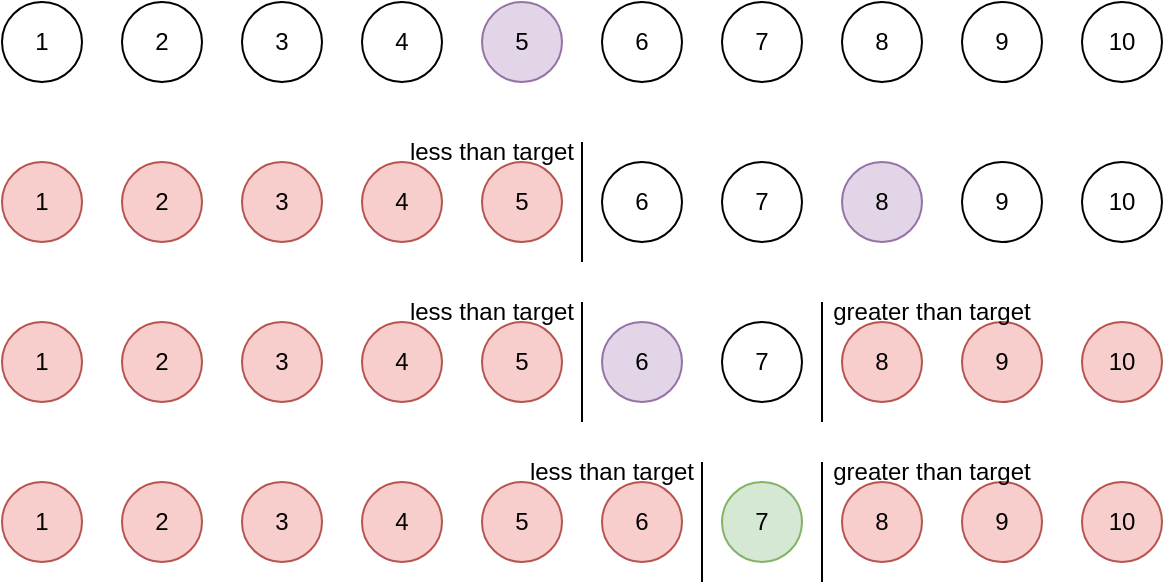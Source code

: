 <mxfile version="22.1.3" type="github">
  <diagram name="Страница — 1" id="-Mb3N3on5jL_Ctk4OJZz">
    <mxGraphModel dx="1434" dy="759" grid="1" gridSize="10" guides="1" tooltips="1" connect="1" arrows="1" fold="1" page="1" pageScale="1" pageWidth="827" pageHeight="1169" math="0" shadow="0">
      <root>
        <mxCell id="0" />
        <mxCell id="1" parent="0" />
        <mxCell id="nH0fo-J4TO6rGg2U-z5u-1" value="1" style="ellipse;whiteSpace=wrap;html=1;aspect=fixed;" vertex="1" parent="1">
          <mxGeometry width="40" height="40" as="geometry" />
        </mxCell>
        <mxCell id="nH0fo-J4TO6rGg2U-z5u-2" value="2" style="ellipse;whiteSpace=wrap;html=1;aspect=fixed;" vertex="1" parent="1">
          <mxGeometry x="60" width="40" height="40" as="geometry" />
        </mxCell>
        <mxCell id="nH0fo-J4TO6rGg2U-z5u-3" value="3" style="ellipse;whiteSpace=wrap;html=1;aspect=fixed;" vertex="1" parent="1">
          <mxGeometry x="120" width="40" height="40" as="geometry" />
        </mxCell>
        <mxCell id="nH0fo-J4TO6rGg2U-z5u-4" value="4" style="ellipse;whiteSpace=wrap;html=1;aspect=fixed;" vertex="1" parent="1">
          <mxGeometry x="180" width="40" height="40" as="geometry" />
        </mxCell>
        <mxCell id="nH0fo-J4TO6rGg2U-z5u-5" value="5" style="ellipse;whiteSpace=wrap;html=1;aspect=fixed;fillColor=#e1d5e7;strokeColor=#9673a6;" vertex="1" parent="1">
          <mxGeometry x="240" width="40" height="40" as="geometry" />
        </mxCell>
        <mxCell id="nH0fo-J4TO6rGg2U-z5u-6" value="6" style="ellipse;whiteSpace=wrap;html=1;aspect=fixed;" vertex="1" parent="1">
          <mxGeometry x="300" width="40" height="40" as="geometry" />
        </mxCell>
        <mxCell id="nH0fo-J4TO6rGg2U-z5u-7" value="7" style="ellipse;whiteSpace=wrap;html=1;aspect=fixed;" vertex="1" parent="1">
          <mxGeometry x="360" width="40" height="40" as="geometry" />
        </mxCell>
        <mxCell id="nH0fo-J4TO6rGg2U-z5u-8" value="8" style="ellipse;whiteSpace=wrap;html=1;aspect=fixed;" vertex="1" parent="1">
          <mxGeometry x="420" width="40" height="40" as="geometry" />
        </mxCell>
        <mxCell id="nH0fo-J4TO6rGg2U-z5u-9" value="9" style="ellipse;whiteSpace=wrap;html=1;aspect=fixed;" vertex="1" parent="1">
          <mxGeometry x="480" width="40" height="40" as="geometry" />
        </mxCell>
        <mxCell id="nH0fo-J4TO6rGg2U-z5u-10" value="10" style="ellipse;whiteSpace=wrap;html=1;aspect=fixed;" vertex="1" parent="1">
          <mxGeometry x="540" width="40" height="40" as="geometry" />
        </mxCell>
        <mxCell id="nH0fo-J4TO6rGg2U-z5u-11" value="1" style="ellipse;whiteSpace=wrap;html=1;aspect=fixed;fillColor=#f8cecc;strokeColor=#b85450;" vertex="1" parent="1">
          <mxGeometry y="80" width="40" height="40" as="geometry" />
        </mxCell>
        <mxCell id="nH0fo-J4TO6rGg2U-z5u-12" value="2" style="ellipse;whiteSpace=wrap;html=1;aspect=fixed;fillColor=#f8cecc;strokeColor=#b85450;" vertex="1" parent="1">
          <mxGeometry x="60" y="80" width="40" height="40" as="geometry" />
        </mxCell>
        <mxCell id="nH0fo-J4TO6rGg2U-z5u-13" value="3" style="ellipse;whiteSpace=wrap;html=1;aspect=fixed;fillColor=#f8cecc;strokeColor=#b85450;" vertex="1" parent="1">
          <mxGeometry x="120" y="80" width="40" height="40" as="geometry" />
        </mxCell>
        <mxCell id="nH0fo-J4TO6rGg2U-z5u-14" value="4" style="ellipse;whiteSpace=wrap;html=1;aspect=fixed;fillColor=#f8cecc;strokeColor=#b85450;" vertex="1" parent="1">
          <mxGeometry x="180" y="80" width="40" height="40" as="geometry" />
        </mxCell>
        <mxCell id="nH0fo-J4TO6rGg2U-z5u-15" value="5" style="ellipse;whiteSpace=wrap;html=1;aspect=fixed;fillColor=#f8cecc;strokeColor=#b85450;" vertex="1" parent="1">
          <mxGeometry x="240" y="80" width="40" height="40" as="geometry" />
        </mxCell>
        <mxCell id="nH0fo-J4TO6rGg2U-z5u-16" value="6" style="ellipse;whiteSpace=wrap;html=1;aspect=fixed;" vertex="1" parent="1">
          <mxGeometry x="300" y="80" width="40" height="40" as="geometry" />
        </mxCell>
        <mxCell id="nH0fo-J4TO6rGg2U-z5u-17" value="7" style="ellipse;whiteSpace=wrap;html=1;aspect=fixed;" vertex="1" parent="1">
          <mxGeometry x="360" y="80" width="40" height="40" as="geometry" />
        </mxCell>
        <mxCell id="nH0fo-J4TO6rGg2U-z5u-18" value="8" style="ellipse;whiteSpace=wrap;html=1;aspect=fixed;fillColor=#e1d5e7;strokeColor=#9673a6;" vertex="1" parent="1">
          <mxGeometry x="420" y="80" width="40" height="40" as="geometry" />
        </mxCell>
        <mxCell id="nH0fo-J4TO6rGg2U-z5u-19" value="9" style="ellipse;whiteSpace=wrap;html=1;aspect=fixed;" vertex="1" parent="1">
          <mxGeometry x="480" y="80" width="40" height="40" as="geometry" />
        </mxCell>
        <mxCell id="nH0fo-J4TO6rGg2U-z5u-20" value="10" style="ellipse;whiteSpace=wrap;html=1;aspect=fixed;" vertex="1" parent="1">
          <mxGeometry x="540" y="80" width="40" height="40" as="geometry" />
        </mxCell>
        <mxCell id="nH0fo-J4TO6rGg2U-z5u-21" value="1" style="ellipse;whiteSpace=wrap;html=1;aspect=fixed;fillColor=#f8cecc;strokeColor=#b85450;" vertex="1" parent="1">
          <mxGeometry y="160" width="40" height="40" as="geometry" />
        </mxCell>
        <mxCell id="nH0fo-J4TO6rGg2U-z5u-22" value="2" style="ellipse;whiteSpace=wrap;html=1;aspect=fixed;fillColor=#f8cecc;strokeColor=#b85450;" vertex="1" parent="1">
          <mxGeometry x="60" y="160" width="40" height="40" as="geometry" />
        </mxCell>
        <mxCell id="nH0fo-J4TO6rGg2U-z5u-23" value="3" style="ellipse;whiteSpace=wrap;html=1;aspect=fixed;fillColor=#f8cecc;strokeColor=#b85450;" vertex="1" parent="1">
          <mxGeometry x="120" y="160" width="40" height="40" as="geometry" />
        </mxCell>
        <mxCell id="nH0fo-J4TO6rGg2U-z5u-24" value="4" style="ellipse;whiteSpace=wrap;html=1;aspect=fixed;fillColor=#f8cecc;strokeColor=#b85450;" vertex="1" parent="1">
          <mxGeometry x="180" y="160" width="40" height="40" as="geometry" />
        </mxCell>
        <mxCell id="nH0fo-J4TO6rGg2U-z5u-25" value="5" style="ellipse;whiteSpace=wrap;html=1;aspect=fixed;fillColor=#f8cecc;strokeColor=#b85450;" vertex="1" parent="1">
          <mxGeometry x="240" y="160" width="40" height="40" as="geometry" />
        </mxCell>
        <mxCell id="nH0fo-J4TO6rGg2U-z5u-26" value="6" style="ellipse;whiteSpace=wrap;html=1;aspect=fixed;fillColor=#e1d5e7;strokeColor=#9673a6;" vertex="1" parent="1">
          <mxGeometry x="300" y="160" width="40" height="40" as="geometry" />
        </mxCell>
        <mxCell id="nH0fo-J4TO6rGg2U-z5u-27" value="7" style="ellipse;whiteSpace=wrap;html=1;aspect=fixed;" vertex="1" parent="1">
          <mxGeometry x="360" y="160" width="40" height="40" as="geometry" />
        </mxCell>
        <mxCell id="nH0fo-J4TO6rGg2U-z5u-28" value="8" style="ellipse;whiteSpace=wrap;html=1;aspect=fixed;fillColor=#f8cecc;strokeColor=#b85450;" vertex="1" parent="1">
          <mxGeometry x="420" y="160" width="40" height="40" as="geometry" />
        </mxCell>
        <mxCell id="nH0fo-J4TO6rGg2U-z5u-29" value="9" style="ellipse;whiteSpace=wrap;html=1;aspect=fixed;fillColor=#f8cecc;strokeColor=#b85450;" vertex="1" parent="1">
          <mxGeometry x="480" y="160" width="40" height="40" as="geometry" />
        </mxCell>
        <mxCell id="nH0fo-J4TO6rGg2U-z5u-30" value="10" style="ellipse;whiteSpace=wrap;html=1;aspect=fixed;fillColor=#f8cecc;strokeColor=#b85450;" vertex="1" parent="1">
          <mxGeometry x="540" y="160" width="40" height="40" as="geometry" />
        </mxCell>
        <mxCell id="nH0fo-J4TO6rGg2U-z5u-31" value="1" style="ellipse;whiteSpace=wrap;html=1;aspect=fixed;fillColor=#f8cecc;strokeColor=#b85450;" vertex="1" parent="1">
          <mxGeometry y="240" width="40" height="40" as="geometry" />
        </mxCell>
        <mxCell id="nH0fo-J4TO6rGg2U-z5u-32" value="2" style="ellipse;whiteSpace=wrap;html=1;aspect=fixed;fillColor=#f8cecc;strokeColor=#b85450;" vertex="1" parent="1">
          <mxGeometry x="60" y="240" width="40" height="40" as="geometry" />
        </mxCell>
        <mxCell id="nH0fo-J4TO6rGg2U-z5u-33" value="3" style="ellipse;whiteSpace=wrap;html=1;aspect=fixed;fillColor=#f8cecc;strokeColor=#b85450;" vertex="1" parent="1">
          <mxGeometry x="120" y="240" width="40" height="40" as="geometry" />
        </mxCell>
        <mxCell id="nH0fo-J4TO6rGg2U-z5u-34" value="4" style="ellipse;whiteSpace=wrap;html=1;aspect=fixed;fillColor=#f8cecc;strokeColor=#b85450;" vertex="1" parent="1">
          <mxGeometry x="180" y="240" width="40" height="40" as="geometry" />
        </mxCell>
        <mxCell id="nH0fo-J4TO6rGg2U-z5u-35" value="5" style="ellipse;whiteSpace=wrap;html=1;aspect=fixed;fillColor=#f8cecc;strokeColor=#b85450;" vertex="1" parent="1">
          <mxGeometry x="240" y="240" width="40" height="40" as="geometry" />
        </mxCell>
        <mxCell id="nH0fo-J4TO6rGg2U-z5u-36" value="6" style="ellipse;whiteSpace=wrap;html=1;aspect=fixed;fillColor=#f8cecc;strokeColor=#b85450;" vertex="1" parent="1">
          <mxGeometry x="300" y="240" width="40" height="40" as="geometry" />
        </mxCell>
        <mxCell id="nH0fo-J4TO6rGg2U-z5u-37" value="7" style="ellipse;whiteSpace=wrap;html=1;aspect=fixed;fillColor=#d5e8d4;strokeColor=#82b366;" vertex="1" parent="1">
          <mxGeometry x="360" y="240" width="40" height="40" as="geometry" />
        </mxCell>
        <mxCell id="nH0fo-J4TO6rGg2U-z5u-38" value="8" style="ellipse;whiteSpace=wrap;html=1;aspect=fixed;fillColor=#f8cecc;strokeColor=#b85450;" vertex="1" parent="1">
          <mxGeometry x="420" y="240" width="40" height="40" as="geometry" />
        </mxCell>
        <mxCell id="nH0fo-J4TO6rGg2U-z5u-39" value="9" style="ellipse;whiteSpace=wrap;html=1;aspect=fixed;fillColor=#f8cecc;strokeColor=#b85450;" vertex="1" parent="1">
          <mxGeometry x="480" y="240" width="40" height="40" as="geometry" />
        </mxCell>
        <mxCell id="nH0fo-J4TO6rGg2U-z5u-40" value="10" style="ellipse;whiteSpace=wrap;html=1;aspect=fixed;fillColor=#f8cecc;strokeColor=#b85450;" vertex="1" parent="1">
          <mxGeometry x="540" y="240" width="40" height="40" as="geometry" />
        </mxCell>
        <mxCell id="nH0fo-J4TO6rGg2U-z5u-48" value="" style="endArrow=none;html=1;rounded=0;" edge="1" parent="1">
          <mxGeometry width="50" height="50" relative="1" as="geometry">
            <mxPoint x="290" y="130" as="sourcePoint" />
            <mxPoint x="290" y="70" as="targetPoint" />
          </mxGeometry>
        </mxCell>
        <mxCell id="nH0fo-J4TO6rGg2U-z5u-49" value="less than target" style="text;html=1;strokeColor=none;fillColor=none;align=center;verticalAlign=middle;whiteSpace=wrap;rounded=0;" vertex="1" parent="1">
          <mxGeometry x="200" y="70" width="90" height="10" as="geometry" />
        </mxCell>
        <mxCell id="nH0fo-J4TO6rGg2U-z5u-50" value="" style="endArrow=none;html=1;rounded=0;" edge="1" parent="1">
          <mxGeometry width="50" height="50" relative="1" as="geometry">
            <mxPoint x="290" y="210" as="sourcePoint" />
            <mxPoint x="290" y="150" as="targetPoint" />
          </mxGeometry>
        </mxCell>
        <mxCell id="nH0fo-J4TO6rGg2U-z5u-51" value="less than target" style="text;html=1;strokeColor=none;fillColor=none;align=center;verticalAlign=middle;whiteSpace=wrap;rounded=0;" vertex="1" parent="1">
          <mxGeometry x="200" y="150" width="90" height="10" as="geometry" />
        </mxCell>
        <mxCell id="nH0fo-J4TO6rGg2U-z5u-52" value="" style="endArrow=none;html=1;rounded=0;" edge="1" parent="1">
          <mxGeometry width="50" height="50" relative="1" as="geometry">
            <mxPoint x="350" y="290" as="sourcePoint" />
            <mxPoint x="350" y="230" as="targetPoint" />
          </mxGeometry>
        </mxCell>
        <mxCell id="nH0fo-J4TO6rGg2U-z5u-53" value="less than target" style="text;html=1;strokeColor=none;fillColor=none;align=center;verticalAlign=middle;whiteSpace=wrap;rounded=0;" vertex="1" parent="1">
          <mxGeometry x="260" y="230" width="90" height="10" as="geometry" />
        </mxCell>
        <mxCell id="nH0fo-J4TO6rGg2U-z5u-54" value="" style="endArrow=none;html=1;rounded=0;" edge="1" parent="1">
          <mxGeometry width="50" height="50" relative="1" as="geometry">
            <mxPoint x="410" y="290" as="sourcePoint" />
            <mxPoint x="410" y="230" as="targetPoint" />
          </mxGeometry>
        </mxCell>
        <mxCell id="nH0fo-J4TO6rGg2U-z5u-55" value="greater&amp;nbsp;than target" style="text;html=1;strokeColor=none;fillColor=none;align=center;verticalAlign=middle;whiteSpace=wrap;rounded=0;" vertex="1" parent="1">
          <mxGeometry x="410" y="230" width="110" height="10" as="geometry" />
        </mxCell>
        <mxCell id="nH0fo-J4TO6rGg2U-z5u-56" value="greater&amp;nbsp;than target" style="text;html=1;strokeColor=none;fillColor=none;align=center;verticalAlign=middle;whiteSpace=wrap;rounded=0;" vertex="1" parent="1">
          <mxGeometry x="410" y="150" width="110" height="10" as="geometry" />
        </mxCell>
        <mxCell id="nH0fo-J4TO6rGg2U-z5u-57" value="" style="endArrow=none;html=1;rounded=0;" edge="1" parent="1">
          <mxGeometry width="50" height="50" relative="1" as="geometry">
            <mxPoint x="410" y="210" as="sourcePoint" />
            <mxPoint x="410" y="150" as="targetPoint" />
          </mxGeometry>
        </mxCell>
      </root>
    </mxGraphModel>
  </diagram>
</mxfile>
